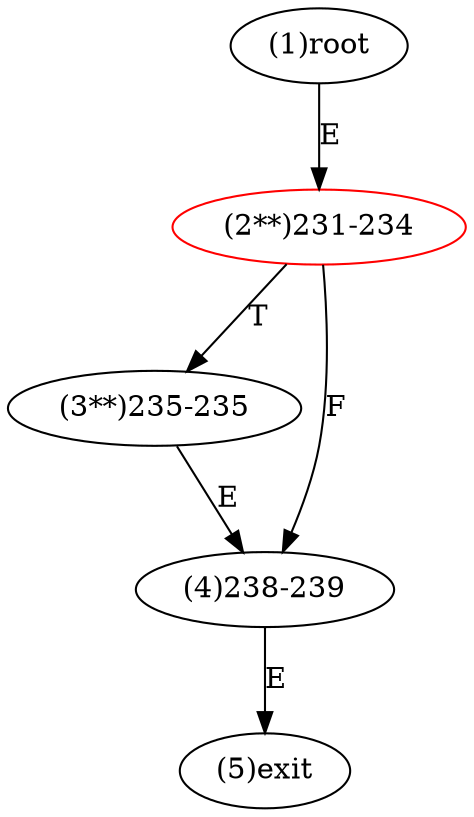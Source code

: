 digraph "" { 
1[ label="(1)root"];
2[ label="(2**)231-234",color=red];
3[ label="(3**)235-235"];
4[ label="(4)238-239"];
5[ label="(5)exit"];
1->2[ label="E"];
2->4[ label="F"];
2->3[ label="T"];
3->4[ label="E"];
4->5[ label="E"];
}
